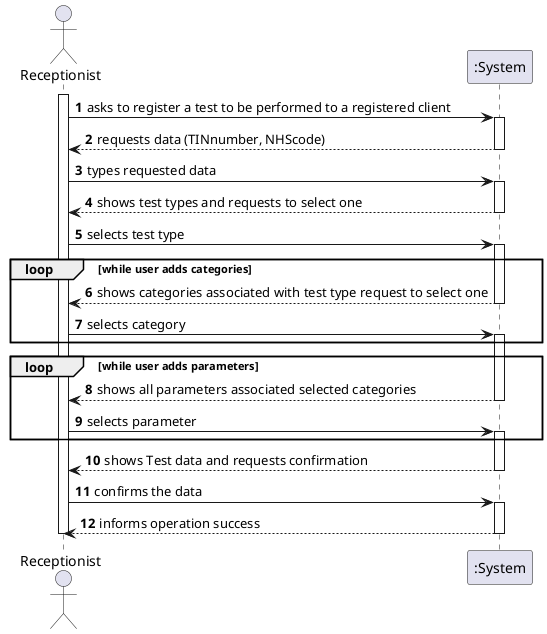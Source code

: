 @startuml

autonumber
actor "Receptionist" as MLT

activate MLT
MLT -> ":System" : asks to register a test to be performed to a registered client
activate ":System"
":System" --> MLT :requests data (TINnumber, NHScode)
deactivate ":System"

MLT -> ":System" : types requested data
activate ":System"
":System" --> MLT : shows test types and requests to select one
deactivate ":System"
MLT -> ":System" : selects test type

activate ":System"
loop while user adds categories
":System" --> MLT : shows categories associated with test type request to select one
deactivate ":System"
MLT -> ":System" : selects category
activate ":System"
end

loop while user adds parameters
":System" --> MLT : shows all parameters associated selected categories
deactivate ":System"
MLT -> ":System" : selects parameter
activate ":System"
end
":System" --> MLT : shows Test data and requests confirmation
deactivate ":System"
MLT -> ":System" : confirms the data
activate ":System"
":System" --> MLT : informs operation success
deactivate ":System"
deactivate MLT

@enduml